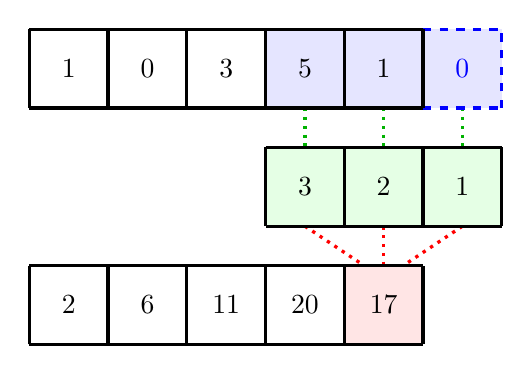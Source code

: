 \begin{tikzpicture}

\begin{scope}

\draw [dotted, very thick, green!70!black] (3.5,0) -- ++(0,-0.5);
\draw [dotted, very thick, green!70!black] (4.5,0) -- ++(0,-0.5);
\draw [dotted, very thick, green!70!black] (5.5,0) -- ++(0,-0.5) ;

\draw [dotted, very thick, red] (3.5,-1.5) -- ++(0.75,-0.5);
\draw [dotted, very thick, red] (4.5,-1.5) -- ++(0,-0.5);
\draw [dotted, very thick, red] (5.5,-1.5) -- ++(-0.75,-0.5);

%\fill[blue!20] (1,0) rectangle ++(1,1);
\fill[blue!10!white] (3,0) rectangle ++(1,1);
\fill[blue!10!white] (4,0) rectangle ++(1,1);
\fill[blue!10!white] (5,0) rectangle ++(1,1);
\draw[very thick,dashed,blue]  (5,0) grid ++(1,1);
\node[scale=1.0,blue] at (5.5,0.5) {$0$};
\draw[very thick]  (0,0) grid ++(5,1);

\node[scale=1.0] at (0.5,0.5) {$1$};
\node[scale=1.0] at (1.5,0.5) {$0$};
\node[scale=1.0] at (2.5,0.5) {$3$};
\node[scale=1.0] at (3.5,0.5) {$5$};
\node[scale=1.0] at (4.5,0.5) {$1$};
\end{scope}

\begin{scope}[yshift=-1.5cm]
%\fill[red!30] (1,0) rectangle ++(1,1);
\fill[green!10!white] (3,0) rectangle ++(1,1);
\fill[green!10!white] (4,0) rectangle ++(1,1);
\fill[green!10!white] (5,0) rectangle ++(1,1);
\draw[very thick]  (3,0) grid ++(3,1);
\node[scale=1.0] at (3.5,0.5) {$3$};
\node[scale=1.0] at (4.5,0.5) {$2$};
\node[scale=1.0] at (5.5,0.5) {$1$};

\end{scope}

\begin{scope}[yshift=-3cm]
\fill[red!10!white] (4,0) rectangle ++(1,1);
\draw[very thick]  (0,0) grid ++(5,1);

\node[scale=1.0] at (0.5,0.5) {$2$};
\node[scale=1.0] at (1.5,0.5) {$6$};
\node[scale=1.0] at (2.5,0.5) {$11$};
\node[scale=1.0] at (3.5,0.5) {$20$};
\node[scale=1.0] at (4.5,0.5) {$17$};
\end{scope}

% \node[scale=3] at (-1,-1) {$\star$};
% \node[scale=3] at (-1,-4+0.4) {$=$};



\end{tikzpicture}